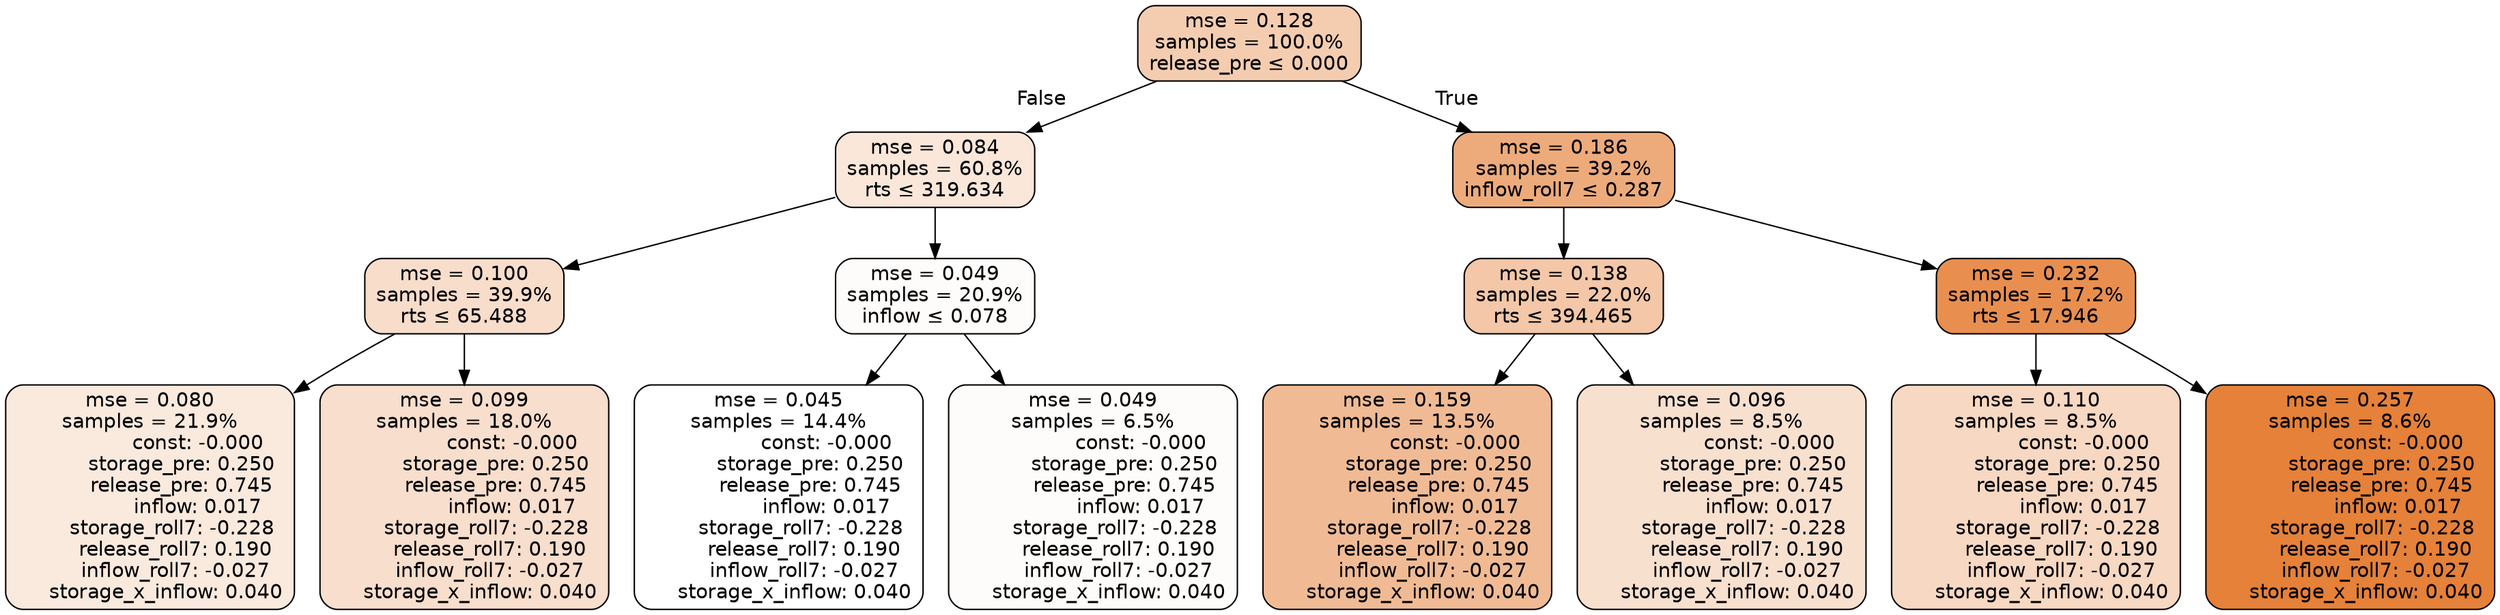 digraph tree {
node [shape=rectangle, style="filled, rounded", color="black", fontname=helvetica] ;
edge [fontname=helvetica] ;
	"0" [label="mse = 0.128
samples = 100.0%
release_pre &le; 0.000", fillcolor="#f4cdb1"]
	"1" [label="mse = 0.084
samples = 60.8%
rts &le; 319.634", fillcolor="#fae7da"]
	"2" [label="mse = 0.100
samples = 39.9%
rts &le; 65.488", fillcolor="#f8ddcb"]
	"3" [label="mse = 0.080
samples = 21.9%
               const: -0.000
          storage_pre: 0.250
          release_pre: 0.745
               inflow: 0.017
       storage_roll7: -0.228
        release_roll7: 0.190
        inflow_roll7: -0.027
     storage_x_inflow: 0.040", fillcolor="#faeade"]
	"4" [label="mse = 0.099
samples = 18.0%
               const: -0.000
          storage_pre: 0.250
          release_pre: 0.745
               inflow: 0.017
       storage_roll7: -0.228
        release_roll7: 0.190
        inflow_roll7: -0.027
     storage_x_inflow: 0.040", fillcolor="#f8decc"]
	"5" [label="mse = 0.049
samples = 20.9%
inflow &le; 0.078", fillcolor="#fefcfa"]
	"6" [label="mse = 0.045
samples = 14.4%
               const: -0.000
          storage_pre: 0.250
          release_pre: 0.745
               inflow: 0.017
       storage_roll7: -0.228
        release_roll7: 0.190
        inflow_roll7: -0.027
     storage_x_inflow: 0.040", fillcolor="#ffffff"]
	"7" [label="mse = 0.049
samples = 6.5%
               const: -0.000
          storage_pre: 0.250
          release_pre: 0.745
               inflow: 0.017
       storage_roll7: -0.228
        release_roll7: 0.190
        inflow_roll7: -0.027
     storage_x_inflow: 0.040", fillcolor="#fefcfa"]
	"8" [label="mse = 0.186
samples = 39.2%
inflow_roll7 &le; 0.287", fillcolor="#edab7b"]
	"9" [label="mse = 0.138
samples = 22.0%
rts &le; 394.465", fillcolor="#f3c7a7"]
	"10" [label="mse = 0.159
samples = 13.5%
               const: -0.000
          storage_pre: 0.250
          release_pre: 0.745
               inflow: 0.017
       storage_roll7: -0.228
        release_roll7: 0.190
        inflow_roll7: -0.027
     storage_x_inflow: 0.040", fillcolor="#f0bb94"]
	"11" [label="mse = 0.096
samples = 8.5%
               const: -0.000
          storage_pre: 0.250
          release_pre: 0.745
               inflow: 0.017
       storage_roll7: -0.228
        release_roll7: 0.190
        inflow_roll7: -0.027
     storage_x_inflow: 0.040", fillcolor="#f8e0cf"]
	"12" [label="mse = 0.232
samples = 17.2%
rts &le; 17.946", fillcolor="#e88f50"]
	"13" [label="mse = 0.110
samples = 8.5%
               const: -0.000
          storage_pre: 0.250
          release_pre: 0.745
               inflow: 0.017
       storage_roll7: -0.228
        release_roll7: 0.190
        inflow_roll7: -0.027
     storage_x_inflow: 0.040", fillcolor="#f7d8c2"]
	"14" [label="mse = 0.257
samples = 8.6%
               const: -0.000
          storage_pre: 0.250
          release_pre: 0.745
               inflow: 0.017
       storage_roll7: -0.228
        release_roll7: 0.190
        inflow_roll7: -0.027
     storage_x_inflow: 0.040", fillcolor="#e58139"]

	"0" -> "1" [labeldistance=2.5, labelangle=45, headlabel="False"]
	"1" -> "2"
	"2" -> "3"
	"2" -> "4"
	"1" -> "5"
	"5" -> "6"
	"5" -> "7"
	"0" -> "8" [labeldistance=2.5, labelangle=-45, headlabel="True"]
	"8" -> "9"
	"9" -> "10"
	"9" -> "11"
	"8" -> "12"
	"12" -> "13"
	"12" -> "14"
}